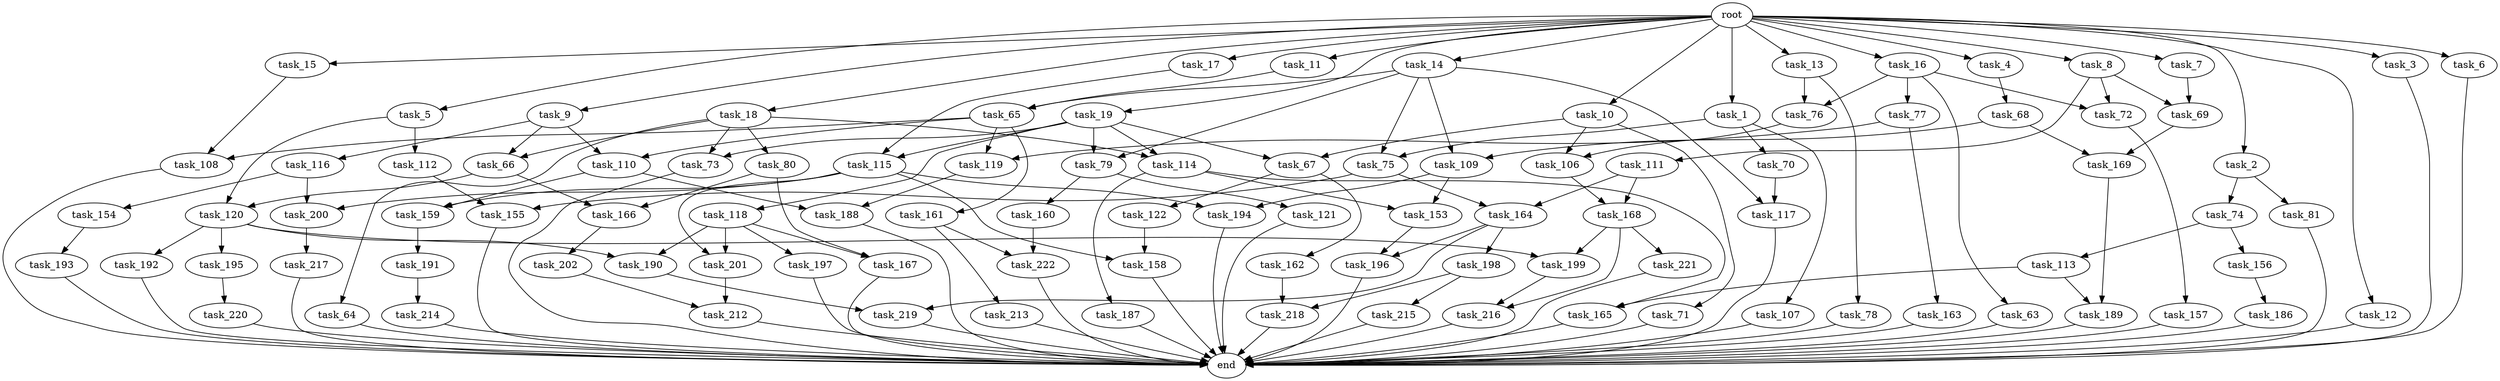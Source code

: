 digraph G {
  task_214 [size="773094113.280000"];
  task_19 [size="10.240000"];
  task_8 [size="10.240000"];
  task_156 [size="3092376453.120000"];
  task_108 [size="11166914969.600000"];
  task_191 [size="6957847019.520000"];
  task_15 [size="10.240000"];
  task_64 [size="6957847019.520000"];
  task_18 [size="10.240000"];
  task_195 [size="4209067950.080000"];
  task_154 [size="1374389534.720000"];
  task_79 [size="4982162063.360000"];
  task_16 [size="10.240000"];
  task_110 [size="11166914969.600000"];
  task_68 [size="6957847019.520000"];
  task_162 [size="343597383.680000"];
  task_217 [size="1374389534.720000"];
  task_74 [size="2147483648.000000"];
  task_158 [size="10995116277.760000"];
  task_1 [size="10.240000"];
  task_220 [size="8589934592.000000"];
  task_160 [size="2147483648.000000"];
  task_11 [size="10.240000"];
  task_107 [size="6957847019.520000"];
  task_2 [size="10.240000"];
  task_10 [size="10.240000"];
  task_66 [size="13915694039.040001"];
  task_187 [size="6957847019.520000"];
  task_109 [size="6270652252.160000"];
  task_166 [size="6871947673.600000"];
  task_155 [size="5841155522.560000"];
  task_81 [size="2147483648.000000"];
  task_122 [size="343597383.680000"];
  task_72 [size="1717986918.400000"];
  task_17 [size="10.240000"];
  task_114 [size="11166914969.600000"];
  task_221 [size="2147483648.000000"];
  task_67 [size="12799002542.080000"];
  task_197 [size="773094113.280000"];
  task_116 [size="6957847019.520000"];
  task_157 [size="1374389534.720000"];
  task_106 [size="15547781611.520000"];
  task_12 [size="10.240000"];
  task_77 [size="343597383.680000"];
  task_194 [size="6270652252.160000"];
  task_163 [size="773094113.280000"];
  task_167 [size="2147483648.000000"];
  task_70 [size="6957847019.520000"];
  task_80 [size="6957847019.520000"];
  end [size="0.000000"];
  task_9 [size="10.240000"];
  task_78 [size="3092376453.120000"];
  task_186 [size="4209067950.080000"];
  task_165 [size="7301444403.200000"];
  task_159 [size="12455405158.400000"];
  task_222 [size="4982162063.360000"];
  task_192 [size="4209067950.080000"];
  task_202 [size="8589934592.000000"];
  task_69 [size="2748779069.440000"];
  task_118 [size="4209067950.080000"];
  task_196 [size="2920577761.280000"];
  task_201 [size="6270652252.160000"];
  task_65 [size="6270652252.160000"];
  task_212 [size="3865470566.400000"];
  task_198 [size="2147483648.000000"];
  task_168 [size="2147483648.000000"];
  task_13 [size="10.240000"];
  task_193 [size="3092376453.120000"];
  task_121 [size="2147483648.000000"];
  task_188 [size="10050223472.639999"];
  task_3 [size="10.240000"];
  task_216 [size="2491081031.680000"];
  task_169 [size="9706626088.960001"];
  task_5 [size="10.240000"];
  task_189 [size="7301444403.200000"];
  task_76 [size="3435973836.800000"];
  task_115 [size="4982162063.360000"];
  task_190 [size="4982162063.360000"];
  task_161 [size="4209067950.080000"];
  task_73 [size="11166914969.600000"];
  task_14 [size="10.240000"];
  task_219 [size="9105330667.520000"];
  task_4 [size="10.240000"];
  task_119 [size="4982162063.360000"];
  task_164 [size="1717986918.400000"];
  task_218 [size="1116691496.960000"];
  task_200 [size="6871947673.600000"];
  task_113 [size="3092376453.120000"];
  task_112 [size="343597383.680000"];
  task_199 [size="6356551598.080000"];
  task_153 [size="7730941132.800000"];
  root [size="0.000000"];
  task_120 [size="5841155522.560000"];
  task_6 [size="10.240000"];
  task_215 [size="773094113.280000"];
  task_117 [size="1546188226.560000"];
  task_213 [size="773094113.280000"];
  task_111 [size="1374389534.720000"];
  task_63 [size="343597383.680000"];
  task_7 [size="10.240000"];
  task_71 [size="8589934592.000000"];
  task_75 [size="7730941132.800000"];

  task_214 -> end [size="1.000000"];
  task_19 -> task_73 [size="411041792.000000"];
  task_19 -> task_67 [size="411041792.000000"];
  task_19 -> task_79 [size="411041792.000000"];
  task_19 -> task_118 [size="411041792.000000"];
  task_19 -> task_115 [size="411041792.000000"];
  task_19 -> task_114 [size="411041792.000000"];
  task_8 -> task_69 [size="134217728.000000"];
  task_8 -> task_111 [size="134217728.000000"];
  task_8 -> task_72 [size="134217728.000000"];
  task_156 -> task_186 [size="411041792.000000"];
  task_108 -> end [size="1.000000"];
  task_191 -> task_214 [size="75497472.000000"];
  task_15 -> task_108 [size="679477248.000000"];
  task_64 -> end [size="1.000000"];
  task_18 -> task_80 [size="679477248.000000"];
  task_18 -> task_73 [size="679477248.000000"];
  task_18 -> task_66 [size="679477248.000000"];
  task_18 -> task_64 [size="679477248.000000"];
  task_18 -> task_114 [size="679477248.000000"];
  task_195 -> task_220 [size="838860800.000000"];
  task_154 -> task_193 [size="301989888.000000"];
  task_79 -> task_160 [size="209715200.000000"];
  task_79 -> task_121 [size="209715200.000000"];
  task_16 -> task_72 [size="33554432.000000"];
  task_16 -> task_63 [size="33554432.000000"];
  task_16 -> task_76 [size="33554432.000000"];
  task_16 -> task_77 [size="33554432.000000"];
  task_110 -> task_159 [size="679477248.000000"];
  task_110 -> task_188 [size="679477248.000000"];
  task_68 -> task_169 [size="536870912.000000"];
  task_68 -> task_109 [size="536870912.000000"];
  task_162 -> task_218 [size="33554432.000000"];
  task_217 -> end [size="1.000000"];
  task_74 -> task_156 [size="301989888.000000"];
  task_74 -> task_113 [size="301989888.000000"];
  task_158 -> end [size="1.000000"];
  task_1 -> task_107 [size="679477248.000000"];
  task_1 -> task_70 [size="679477248.000000"];
  task_1 -> task_75 [size="679477248.000000"];
  task_220 -> end [size="1.000000"];
  task_160 -> task_222 [size="411041792.000000"];
  task_11 -> task_65 [size="536870912.000000"];
  task_107 -> end [size="1.000000"];
  task_2 -> task_74 [size="209715200.000000"];
  task_2 -> task_81 [size="209715200.000000"];
  task_10 -> task_106 [size="838860800.000000"];
  task_10 -> task_67 [size="838860800.000000"];
  task_10 -> task_71 [size="838860800.000000"];
  task_66 -> task_120 [size="536870912.000000"];
  task_66 -> task_166 [size="536870912.000000"];
  task_187 -> end [size="1.000000"];
  task_109 -> task_153 [size="75497472.000000"];
  task_109 -> task_194 [size="75497472.000000"];
  task_166 -> task_202 [size="838860800.000000"];
  task_155 -> end [size="1.000000"];
  task_81 -> end [size="1.000000"];
  task_122 -> task_158 [size="536870912.000000"];
  task_72 -> task_157 [size="134217728.000000"];
  task_17 -> task_115 [size="75497472.000000"];
  task_114 -> task_153 [size="679477248.000000"];
  task_114 -> task_187 [size="679477248.000000"];
  task_114 -> task_165 [size="679477248.000000"];
  task_221 -> end [size="1.000000"];
  task_67 -> task_162 [size="33554432.000000"];
  task_67 -> task_122 [size="33554432.000000"];
  task_197 -> end [size="1.000000"];
  task_116 -> task_154 [size="134217728.000000"];
  task_116 -> task_200 [size="134217728.000000"];
  task_157 -> end [size="1.000000"];
  task_106 -> task_168 [size="75497472.000000"];
  task_12 -> end [size="1.000000"];
  task_77 -> task_163 [size="75497472.000000"];
  task_77 -> task_119 [size="75497472.000000"];
  task_194 -> end [size="1.000000"];
  task_163 -> end [size="1.000000"];
  task_167 -> end [size="1.000000"];
  task_70 -> task_117 [size="75497472.000000"];
  task_80 -> task_167 [size="134217728.000000"];
  task_80 -> task_166 [size="134217728.000000"];
  task_9 -> task_116 [size="679477248.000000"];
  task_9 -> task_66 [size="679477248.000000"];
  task_9 -> task_110 [size="679477248.000000"];
  task_78 -> end [size="1.000000"];
  task_186 -> end [size="1.000000"];
  task_165 -> end [size="1.000000"];
  task_159 -> task_191 [size="679477248.000000"];
  task_222 -> end [size="1.000000"];
  task_192 -> end [size="1.000000"];
  task_202 -> task_212 [size="301989888.000000"];
  task_69 -> task_169 [size="411041792.000000"];
  task_118 -> task_190 [size="75497472.000000"];
  task_118 -> task_197 [size="75497472.000000"];
  task_118 -> task_167 [size="75497472.000000"];
  task_118 -> task_201 [size="75497472.000000"];
  task_196 -> end [size="1.000000"];
  task_201 -> task_212 [size="75497472.000000"];
  task_65 -> task_161 [size="411041792.000000"];
  task_65 -> task_108 [size="411041792.000000"];
  task_65 -> task_119 [size="411041792.000000"];
  task_65 -> task_110 [size="411041792.000000"];
  task_212 -> end [size="1.000000"];
  task_198 -> task_215 [size="75497472.000000"];
  task_198 -> task_218 [size="75497472.000000"];
  task_168 -> task_199 [size="209715200.000000"];
  task_168 -> task_216 [size="209715200.000000"];
  task_168 -> task_221 [size="209715200.000000"];
  task_13 -> task_78 [size="301989888.000000"];
  task_13 -> task_76 [size="301989888.000000"];
  task_193 -> end [size="1.000000"];
  task_121 -> end [size="1.000000"];
  task_188 -> end [size="1.000000"];
  task_3 -> end [size="1.000000"];
  task_216 -> end [size="1.000000"];
  task_169 -> task_189 [size="679477248.000000"];
  task_5 -> task_120 [size="33554432.000000"];
  task_5 -> task_112 [size="33554432.000000"];
  task_189 -> end [size="1.000000"];
  task_76 -> task_106 [size="679477248.000000"];
  task_115 -> task_194 [size="536870912.000000"];
  task_115 -> task_200 [size="536870912.000000"];
  task_115 -> task_159 [size="536870912.000000"];
  task_115 -> task_158 [size="536870912.000000"];
  task_115 -> task_201 [size="536870912.000000"];
  task_190 -> task_219 [size="679477248.000000"];
  task_161 -> task_213 [size="75497472.000000"];
  task_161 -> task_222 [size="75497472.000000"];
  task_73 -> end [size="1.000000"];
  task_14 -> task_79 [size="75497472.000000"];
  task_14 -> task_117 [size="75497472.000000"];
  task_14 -> task_75 [size="75497472.000000"];
  task_14 -> task_65 [size="75497472.000000"];
  task_14 -> task_109 [size="75497472.000000"];
  task_219 -> end [size="1.000000"];
  task_4 -> task_68 [size="679477248.000000"];
  task_119 -> task_188 [size="301989888.000000"];
  task_164 -> task_198 [size="209715200.000000"];
  task_164 -> task_196 [size="209715200.000000"];
  task_164 -> task_219 [size="209715200.000000"];
  task_218 -> end [size="1.000000"];
  task_200 -> task_217 [size="134217728.000000"];
  task_113 -> task_189 [size="33554432.000000"];
  task_113 -> task_165 [size="33554432.000000"];
  task_112 -> task_155 [size="536870912.000000"];
  task_199 -> task_216 [size="33554432.000000"];
  task_153 -> task_196 [size="75497472.000000"];
  root -> task_8 [size="1.000000"];
  root -> task_19 [size="1.000000"];
  root -> task_16 [size="1.000000"];
  root -> task_14 [size="1.000000"];
  root -> task_6 [size="1.000000"];
  root -> task_4 [size="1.000000"];
  root -> task_5 [size="1.000000"];
  root -> task_1 [size="1.000000"];
  root -> task_10 [size="1.000000"];
  root -> task_13 [size="1.000000"];
  root -> task_15 [size="1.000000"];
  root -> task_9 [size="1.000000"];
  root -> task_3 [size="1.000000"];
  root -> task_12 [size="1.000000"];
  root -> task_11 [size="1.000000"];
  root -> task_2 [size="1.000000"];
  root -> task_18 [size="1.000000"];
  root -> task_7 [size="1.000000"];
  root -> task_17 [size="1.000000"];
  task_120 -> task_190 [size="411041792.000000"];
  task_120 -> task_199 [size="411041792.000000"];
  task_120 -> task_195 [size="411041792.000000"];
  task_120 -> task_192 [size="411041792.000000"];
  task_6 -> end [size="1.000000"];
  task_215 -> end [size="1.000000"];
  task_117 -> end [size="1.000000"];
  task_213 -> end [size="1.000000"];
  task_111 -> task_168 [size="134217728.000000"];
  task_111 -> task_164 [size="134217728.000000"];
  task_63 -> end [size="1.000000"];
  task_7 -> task_69 [size="134217728.000000"];
  task_71 -> end [size="1.000000"];
  task_75 -> task_155 [size="33554432.000000"];
  task_75 -> task_164 [size="33554432.000000"];
}
